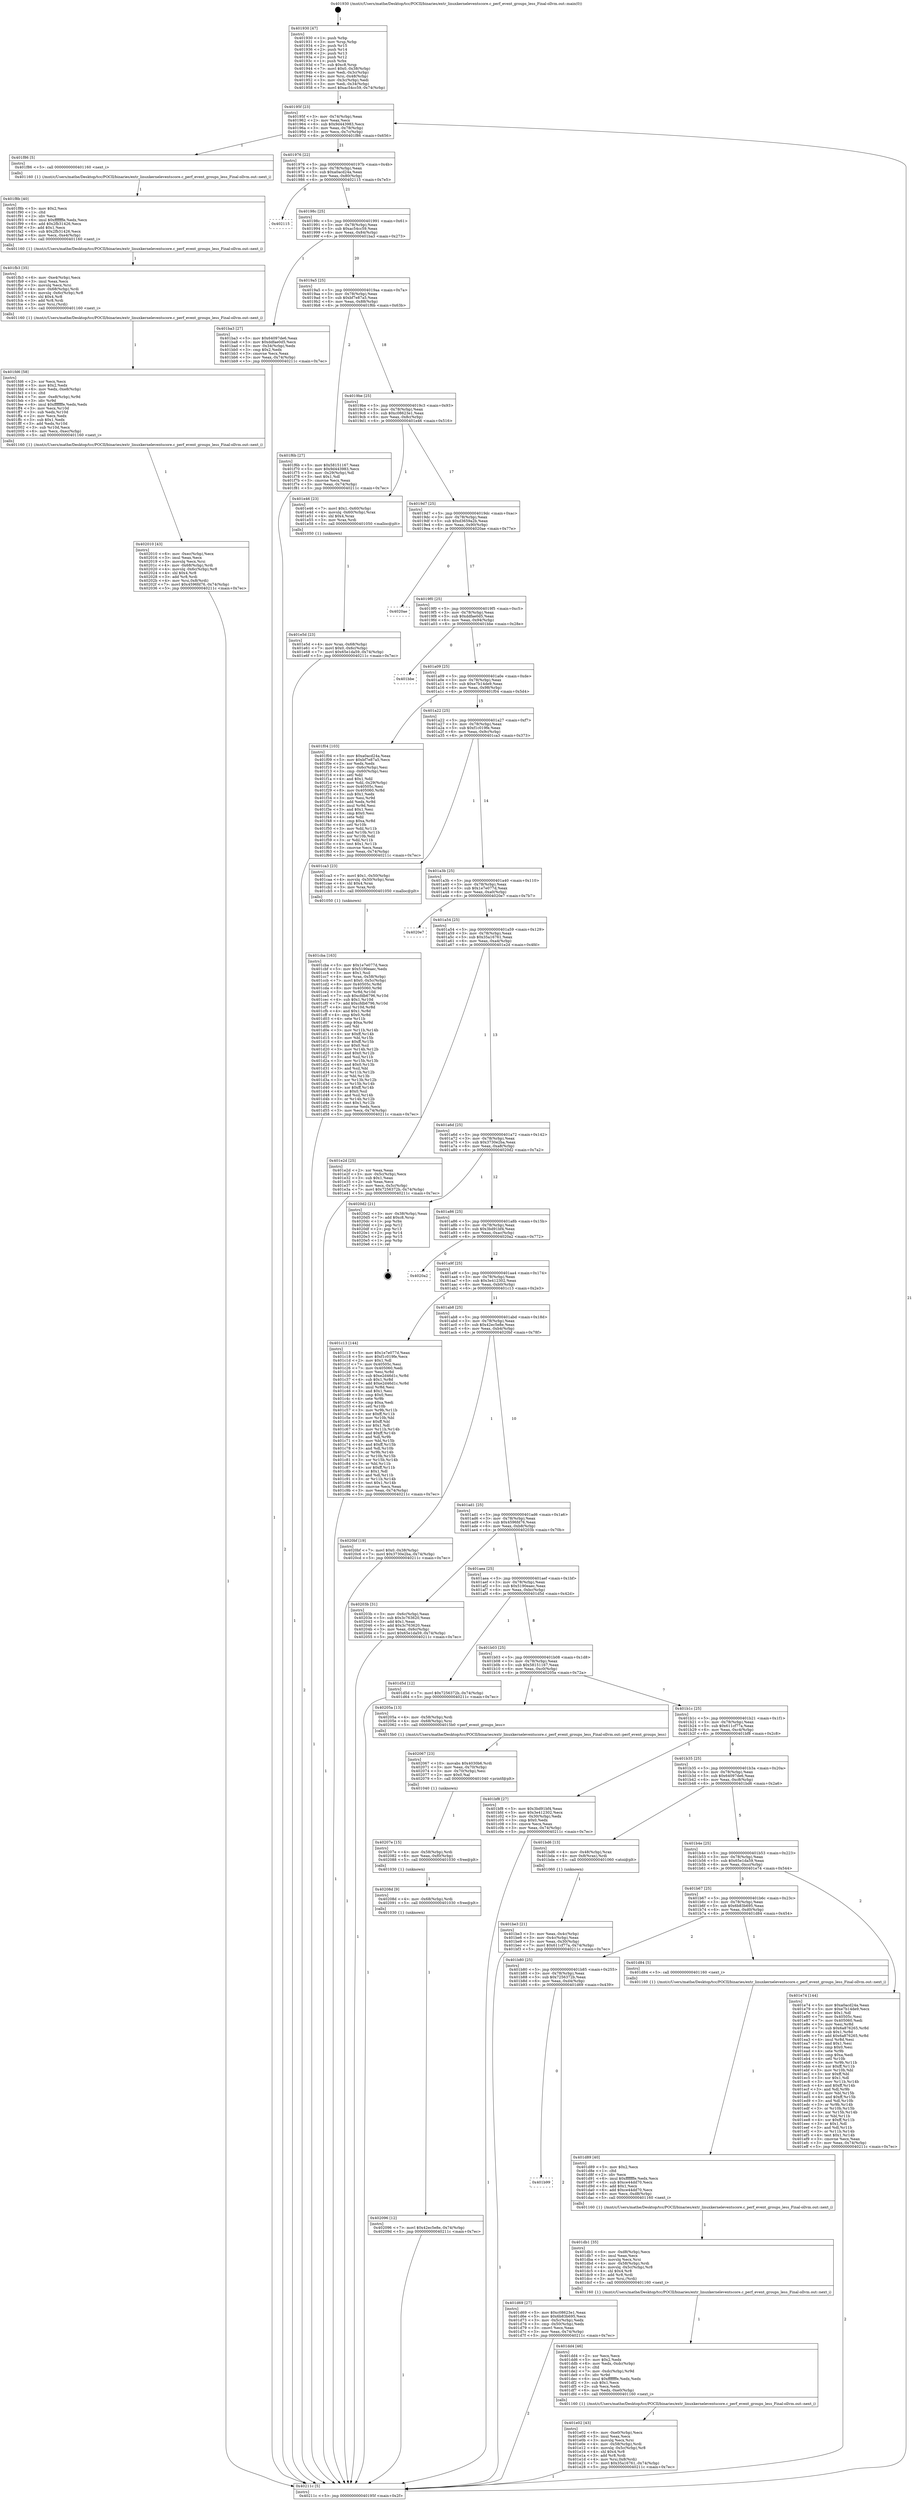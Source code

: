 digraph "0x401930" {
  label = "0x401930 (/mnt/c/Users/mathe/Desktop/tcc/POCII/binaries/extr_linuxkerneleventscore.c_perf_event_groups_less_Final-ollvm.out::main(0))"
  labelloc = "t"
  node[shape=record]

  Entry [label="",width=0.3,height=0.3,shape=circle,fillcolor=black,style=filled]
  "0x40195f" [label="{
     0x40195f [23]\l
     | [instrs]\l
     &nbsp;&nbsp;0x40195f \<+3\>: mov -0x74(%rbp),%eax\l
     &nbsp;&nbsp;0x401962 \<+2\>: mov %eax,%ecx\l
     &nbsp;&nbsp;0x401964 \<+6\>: sub $0x9d443983,%ecx\l
     &nbsp;&nbsp;0x40196a \<+3\>: mov %eax,-0x78(%rbp)\l
     &nbsp;&nbsp;0x40196d \<+3\>: mov %ecx,-0x7c(%rbp)\l
     &nbsp;&nbsp;0x401970 \<+6\>: je 0000000000401f86 \<main+0x656\>\l
  }"]
  "0x401f86" [label="{
     0x401f86 [5]\l
     | [instrs]\l
     &nbsp;&nbsp;0x401f86 \<+5\>: call 0000000000401160 \<next_i\>\l
     | [calls]\l
     &nbsp;&nbsp;0x401160 \{1\} (/mnt/c/Users/mathe/Desktop/tcc/POCII/binaries/extr_linuxkerneleventscore.c_perf_event_groups_less_Final-ollvm.out::next_i)\l
  }"]
  "0x401976" [label="{
     0x401976 [22]\l
     | [instrs]\l
     &nbsp;&nbsp;0x401976 \<+5\>: jmp 000000000040197b \<main+0x4b\>\l
     &nbsp;&nbsp;0x40197b \<+3\>: mov -0x78(%rbp),%eax\l
     &nbsp;&nbsp;0x40197e \<+5\>: sub $0xa0acd24a,%eax\l
     &nbsp;&nbsp;0x401983 \<+3\>: mov %eax,-0x80(%rbp)\l
     &nbsp;&nbsp;0x401986 \<+6\>: je 0000000000402115 \<main+0x7e5\>\l
  }"]
  Exit [label="",width=0.3,height=0.3,shape=circle,fillcolor=black,style=filled,peripheries=2]
  "0x402115" [label="{
     0x402115\l
  }", style=dashed]
  "0x40198c" [label="{
     0x40198c [25]\l
     | [instrs]\l
     &nbsp;&nbsp;0x40198c \<+5\>: jmp 0000000000401991 \<main+0x61\>\l
     &nbsp;&nbsp;0x401991 \<+3\>: mov -0x78(%rbp),%eax\l
     &nbsp;&nbsp;0x401994 \<+5\>: sub $0xac54cc59,%eax\l
     &nbsp;&nbsp;0x401999 \<+6\>: mov %eax,-0x84(%rbp)\l
     &nbsp;&nbsp;0x40199f \<+6\>: je 0000000000401ba3 \<main+0x273\>\l
  }"]
  "0x402096" [label="{
     0x402096 [12]\l
     | [instrs]\l
     &nbsp;&nbsp;0x402096 \<+7\>: movl $0x42ec5e8e,-0x74(%rbp)\l
     &nbsp;&nbsp;0x40209d \<+5\>: jmp 000000000040211c \<main+0x7ec\>\l
  }"]
  "0x401ba3" [label="{
     0x401ba3 [27]\l
     | [instrs]\l
     &nbsp;&nbsp;0x401ba3 \<+5\>: mov $0x64097de6,%eax\l
     &nbsp;&nbsp;0x401ba8 \<+5\>: mov $0xddfae0d5,%ecx\l
     &nbsp;&nbsp;0x401bad \<+3\>: mov -0x34(%rbp),%edx\l
     &nbsp;&nbsp;0x401bb0 \<+3\>: cmp $0x2,%edx\l
     &nbsp;&nbsp;0x401bb3 \<+3\>: cmovne %ecx,%eax\l
     &nbsp;&nbsp;0x401bb6 \<+3\>: mov %eax,-0x74(%rbp)\l
     &nbsp;&nbsp;0x401bb9 \<+5\>: jmp 000000000040211c \<main+0x7ec\>\l
  }"]
  "0x4019a5" [label="{
     0x4019a5 [25]\l
     | [instrs]\l
     &nbsp;&nbsp;0x4019a5 \<+5\>: jmp 00000000004019aa \<main+0x7a\>\l
     &nbsp;&nbsp;0x4019aa \<+3\>: mov -0x78(%rbp),%eax\l
     &nbsp;&nbsp;0x4019ad \<+5\>: sub $0xbf7e87a5,%eax\l
     &nbsp;&nbsp;0x4019b2 \<+6\>: mov %eax,-0x88(%rbp)\l
     &nbsp;&nbsp;0x4019b8 \<+6\>: je 0000000000401f6b \<main+0x63b\>\l
  }"]
  "0x40211c" [label="{
     0x40211c [5]\l
     | [instrs]\l
     &nbsp;&nbsp;0x40211c \<+5\>: jmp 000000000040195f \<main+0x2f\>\l
  }"]
  "0x401930" [label="{
     0x401930 [47]\l
     | [instrs]\l
     &nbsp;&nbsp;0x401930 \<+1\>: push %rbp\l
     &nbsp;&nbsp;0x401931 \<+3\>: mov %rsp,%rbp\l
     &nbsp;&nbsp;0x401934 \<+2\>: push %r15\l
     &nbsp;&nbsp;0x401936 \<+2\>: push %r14\l
     &nbsp;&nbsp;0x401938 \<+2\>: push %r13\l
     &nbsp;&nbsp;0x40193a \<+2\>: push %r12\l
     &nbsp;&nbsp;0x40193c \<+1\>: push %rbx\l
     &nbsp;&nbsp;0x40193d \<+7\>: sub $0xc8,%rsp\l
     &nbsp;&nbsp;0x401944 \<+7\>: movl $0x0,-0x38(%rbp)\l
     &nbsp;&nbsp;0x40194b \<+3\>: mov %edi,-0x3c(%rbp)\l
     &nbsp;&nbsp;0x40194e \<+4\>: mov %rsi,-0x48(%rbp)\l
     &nbsp;&nbsp;0x401952 \<+3\>: mov -0x3c(%rbp),%edi\l
     &nbsp;&nbsp;0x401955 \<+3\>: mov %edi,-0x34(%rbp)\l
     &nbsp;&nbsp;0x401958 \<+7\>: movl $0xac54cc59,-0x74(%rbp)\l
  }"]
  "0x40208d" [label="{
     0x40208d [9]\l
     | [instrs]\l
     &nbsp;&nbsp;0x40208d \<+4\>: mov -0x68(%rbp),%rdi\l
     &nbsp;&nbsp;0x402091 \<+5\>: call 0000000000401030 \<free@plt\>\l
     | [calls]\l
     &nbsp;&nbsp;0x401030 \{1\} (unknown)\l
  }"]
  "0x401f6b" [label="{
     0x401f6b [27]\l
     | [instrs]\l
     &nbsp;&nbsp;0x401f6b \<+5\>: mov $0x58151167,%eax\l
     &nbsp;&nbsp;0x401f70 \<+5\>: mov $0x9d443983,%ecx\l
     &nbsp;&nbsp;0x401f75 \<+3\>: mov -0x29(%rbp),%dl\l
     &nbsp;&nbsp;0x401f78 \<+3\>: test $0x1,%dl\l
     &nbsp;&nbsp;0x401f7b \<+3\>: cmovne %ecx,%eax\l
     &nbsp;&nbsp;0x401f7e \<+3\>: mov %eax,-0x74(%rbp)\l
     &nbsp;&nbsp;0x401f81 \<+5\>: jmp 000000000040211c \<main+0x7ec\>\l
  }"]
  "0x4019be" [label="{
     0x4019be [25]\l
     | [instrs]\l
     &nbsp;&nbsp;0x4019be \<+5\>: jmp 00000000004019c3 \<main+0x93\>\l
     &nbsp;&nbsp;0x4019c3 \<+3\>: mov -0x78(%rbp),%eax\l
     &nbsp;&nbsp;0x4019c6 \<+5\>: sub $0xc08623e1,%eax\l
     &nbsp;&nbsp;0x4019cb \<+6\>: mov %eax,-0x8c(%rbp)\l
     &nbsp;&nbsp;0x4019d1 \<+6\>: je 0000000000401e46 \<main+0x516\>\l
  }"]
  "0x40207e" [label="{
     0x40207e [15]\l
     | [instrs]\l
     &nbsp;&nbsp;0x40207e \<+4\>: mov -0x58(%rbp),%rdi\l
     &nbsp;&nbsp;0x402082 \<+6\>: mov %eax,-0xf0(%rbp)\l
     &nbsp;&nbsp;0x402088 \<+5\>: call 0000000000401030 \<free@plt\>\l
     | [calls]\l
     &nbsp;&nbsp;0x401030 \{1\} (unknown)\l
  }"]
  "0x401e46" [label="{
     0x401e46 [23]\l
     | [instrs]\l
     &nbsp;&nbsp;0x401e46 \<+7\>: movl $0x1,-0x60(%rbp)\l
     &nbsp;&nbsp;0x401e4d \<+4\>: movslq -0x60(%rbp),%rax\l
     &nbsp;&nbsp;0x401e51 \<+4\>: shl $0x4,%rax\l
     &nbsp;&nbsp;0x401e55 \<+3\>: mov %rax,%rdi\l
     &nbsp;&nbsp;0x401e58 \<+5\>: call 0000000000401050 \<malloc@plt\>\l
     | [calls]\l
     &nbsp;&nbsp;0x401050 \{1\} (unknown)\l
  }"]
  "0x4019d7" [label="{
     0x4019d7 [25]\l
     | [instrs]\l
     &nbsp;&nbsp;0x4019d7 \<+5\>: jmp 00000000004019dc \<main+0xac\>\l
     &nbsp;&nbsp;0x4019dc \<+3\>: mov -0x78(%rbp),%eax\l
     &nbsp;&nbsp;0x4019df \<+5\>: sub $0xd3659a2b,%eax\l
     &nbsp;&nbsp;0x4019e4 \<+6\>: mov %eax,-0x90(%rbp)\l
     &nbsp;&nbsp;0x4019ea \<+6\>: je 00000000004020ae \<main+0x77e\>\l
  }"]
  "0x402067" [label="{
     0x402067 [23]\l
     | [instrs]\l
     &nbsp;&nbsp;0x402067 \<+10\>: movabs $0x4030b6,%rdi\l
     &nbsp;&nbsp;0x402071 \<+3\>: mov %eax,-0x70(%rbp)\l
     &nbsp;&nbsp;0x402074 \<+3\>: mov -0x70(%rbp),%esi\l
     &nbsp;&nbsp;0x402077 \<+2\>: mov $0x0,%al\l
     &nbsp;&nbsp;0x402079 \<+5\>: call 0000000000401040 \<printf@plt\>\l
     | [calls]\l
     &nbsp;&nbsp;0x401040 \{1\} (unknown)\l
  }"]
  "0x4020ae" [label="{
     0x4020ae\l
  }", style=dashed]
  "0x4019f0" [label="{
     0x4019f0 [25]\l
     | [instrs]\l
     &nbsp;&nbsp;0x4019f0 \<+5\>: jmp 00000000004019f5 \<main+0xc5\>\l
     &nbsp;&nbsp;0x4019f5 \<+3\>: mov -0x78(%rbp),%eax\l
     &nbsp;&nbsp;0x4019f8 \<+5\>: sub $0xddfae0d5,%eax\l
     &nbsp;&nbsp;0x4019fd \<+6\>: mov %eax,-0x94(%rbp)\l
     &nbsp;&nbsp;0x401a03 \<+6\>: je 0000000000401bbe \<main+0x28e\>\l
  }"]
  "0x402010" [label="{
     0x402010 [43]\l
     | [instrs]\l
     &nbsp;&nbsp;0x402010 \<+6\>: mov -0xec(%rbp),%ecx\l
     &nbsp;&nbsp;0x402016 \<+3\>: imul %eax,%ecx\l
     &nbsp;&nbsp;0x402019 \<+3\>: movslq %ecx,%rsi\l
     &nbsp;&nbsp;0x40201c \<+4\>: mov -0x68(%rbp),%rdi\l
     &nbsp;&nbsp;0x402020 \<+4\>: movslq -0x6c(%rbp),%r8\l
     &nbsp;&nbsp;0x402024 \<+4\>: shl $0x4,%r8\l
     &nbsp;&nbsp;0x402028 \<+3\>: add %r8,%rdi\l
     &nbsp;&nbsp;0x40202b \<+4\>: mov %rsi,0x8(%rdi)\l
     &nbsp;&nbsp;0x40202f \<+7\>: movl $0x4596fd76,-0x74(%rbp)\l
     &nbsp;&nbsp;0x402036 \<+5\>: jmp 000000000040211c \<main+0x7ec\>\l
  }"]
  "0x401bbe" [label="{
     0x401bbe\l
  }", style=dashed]
  "0x401a09" [label="{
     0x401a09 [25]\l
     | [instrs]\l
     &nbsp;&nbsp;0x401a09 \<+5\>: jmp 0000000000401a0e \<main+0xde\>\l
     &nbsp;&nbsp;0x401a0e \<+3\>: mov -0x78(%rbp),%eax\l
     &nbsp;&nbsp;0x401a11 \<+5\>: sub $0xe7b14de9,%eax\l
     &nbsp;&nbsp;0x401a16 \<+6\>: mov %eax,-0x98(%rbp)\l
     &nbsp;&nbsp;0x401a1c \<+6\>: je 0000000000401f04 \<main+0x5d4\>\l
  }"]
  "0x401fd6" [label="{
     0x401fd6 [58]\l
     | [instrs]\l
     &nbsp;&nbsp;0x401fd6 \<+2\>: xor %ecx,%ecx\l
     &nbsp;&nbsp;0x401fd8 \<+5\>: mov $0x2,%edx\l
     &nbsp;&nbsp;0x401fdd \<+6\>: mov %edx,-0xe8(%rbp)\l
     &nbsp;&nbsp;0x401fe3 \<+1\>: cltd\l
     &nbsp;&nbsp;0x401fe4 \<+7\>: mov -0xe8(%rbp),%r9d\l
     &nbsp;&nbsp;0x401feb \<+3\>: idiv %r9d\l
     &nbsp;&nbsp;0x401fee \<+6\>: imul $0xfffffffe,%edx,%edx\l
     &nbsp;&nbsp;0x401ff4 \<+3\>: mov %ecx,%r10d\l
     &nbsp;&nbsp;0x401ff7 \<+3\>: sub %edx,%r10d\l
     &nbsp;&nbsp;0x401ffa \<+2\>: mov %ecx,%edx\l
     &nbsp;&nbsp;0x401ffc \<+3\>: sub $0x1,%edx\l
     &nbsp;&nbsp;0x401fff \<+3\>: add %edx,%r10d\l
     &nbsp;&nbsp;0x402002 \<+3\>: sub %r10d,%ecx\l
     &nbsp;&nbsp;0x402005 \<+6\>: mov %ecx,-0xec(%rbp)\l
     &nbsp;&nbsp;0x40200b \<+5\>: call 0000000000401160 \<next_i\>\l
     | [calls]\l
     &nbsp;&nbsp;0x401160 \{1\} (/mnt/c/Users/mathe/Desktop/tcc/POCII/binaries/extr_linuxkerneleventscore.c_perf_event_groups_less_Final-ollvm.out::next_i)\l
  }"]
  "0x401f04" [label="{
     0x401f04 [103]\l
     | [instrs]\l
     &nbsp;&nbsp;0x401f04 \<+5\>: mov $0xa0acd24a,%eax\l
     &nbsp;&nbsp;0x401f09 \<+5\>: mov $0xbf7e87a5,%ecx\l
     &nbsp;&nbsp;0x401f0e \<+2\>: xor %edx,%edx\l
     &nbsp;&nbsp;0x401f10 \<+3\>: mov -0x6c(%rbp),%esi\l
     &nbsp;&nbsp;0x401f13 \<+3\>: cmp -0x60(%rbp),%esi\l
     &nbsp;&nbsp;0x401f16 \<+4\>: setl %dil\l
     &nbsp;&nbsp;0x401f1a \<+4\>: and $0x1,%dil\l
     &nbsp;&nbsp;0x401f1e \<+4\>: mov %dil,-0x29(%rbp)\l
     &nbsp;&nbsp;0x401f22 \<+7\>: mov 0x40505c,%esi\l
     &nbsp;&nbsp;0x401f29 \<+8\>: mov 0x405060,%r8d\l
     &nbsp;&nbsp;0x401f31 \<+3\>: sub $0x1,%edx\l
     &nbsp;&nbsp;0x401f34 \<+3\>: mov %esi,%r9d\l
     &nbsp;&nbsp;0x401f37 \<+3\>: add %edx,%r9d\l
     &nbsp;&nbsp;0x401f3a \<+4\>: imul %r9d,%esi\l
     &nbsp;&nbsp;0x401f3e \<+3\>: and $0x1,%esi\l
     &nbsp;&nbsp;0x401f41 \<+3\>: cmp $0x0,%esi\l
     &nbsp;&nbsp;0x401f44 \<+4\>: sete %dil\l
     &nbsp;&nbsp;0x401f48 \<+4\>: cmp $0xa,%r8d\l
     &nbsp;&nbsp;0x401f4c \<+4\>: setl %r10b\l
     &nbsp;&nbsp;0x401f50 \<+3\>: mov %dil,%r11b\l
     &nbsp;&nbsp;0x401f53 \<+3\>: and %r10b,%r11b\l
     &nbsp;&nbsp;0x401f56 \<+3\>: xor %r10b,%dil\l
     &nbsp;&nbsp;0x401f59 \<+3\>: or %dil,%r11b\l
     &nbsp;&nbsp;0x401f5c \<+4\>: test $0x1,%r11b\l
     &nbsp;&nbsp;0x401f60 \<+3\>: cmovne %ecx,%eax\l
     &nbsp;&nbsp;0x401f63 \<+3\>: mov %eax,-0x74(%rbp)\l
     &nbsp;&nbsp;0x401f66 \<+5\>: jmp 000000000040211c \<main+0x7ec\>\l
  }"]
  "0x401a22" [label="{
     0x401a22 [25]\l
     | [instrs]\l
     &nbsp;&nbsp;0x401a22 \<+5\>: jmp 0000000000401a27 \<main+0xf7\>\l
     &nbsp;&nbsp;0x401a27 \<+3\>: mov -0x78(%rbp),%eax\l
     &nbsp;&nbsp;0x401a2a \<+5\>: sub $0xf1c019fe,%eax\l
     &nbsp;&nbsp;0x401a2f \<+6\>: mov %eax,-0x9c(%rbp)\l
     &nbsp;&nbsp;0x401a35 \<+6\>: je 0000000000401ca3 \<main+0x373\>\l
  }"]
  "0x401fb3" [label="{
     0x401fb3 [35]\l
     | [instrs]\l
     &nbsp;&nbsp;0x401fb3 \<+6\>: mov -0xe4(%rbp),%ecx\l
     &nbsp;&nbsp;0x401fb9 \<+3\>: imul %eax,%ecx\l
     &nbsp;&nbsp;0x401fbc \<+3\>: movslq %ecx,%rsi\l
     &nbsp;&nbsp;0x401fbf \<+4\>: mov -0x68(%rbp),%rdi\l
     &nbsp;&nbsp;0x401fc3 \<+4\>: movslq -0x6c(%rbp),%r8\l
     &nbsp;&nbsp;0x401fc7 \<+4\>: shl $0x4,%r8\l
     &nbsp;&nbsp;0x401fcb \<+3\>: add %r8,%rdi\l
     &nbsp;&nbsp;0x401fce \<+3\>: mov %rsi,(%rdi)\l
     &nbsp;&nbsp;0x401fd1 \<+5\>: call 0000000000401160 \<next_i\>\l
     | [calls]\l
     &nbsp;&nbsp;0x401160 \{1\} (/mnt/c/Users/mathe/Desktop/tcc/POCII/binaries/extr_linuxkerneleventscore.c_perf_event_groups_less_Final-ollvm.out::next_i)\l
  }"]
  "0x401ca3" [label="{
     0x401ca3 [23]\l
     | [instrs]\l
     &nbsp;&nbsp;0x401ca3 \<+7\>: movl $0x1,-0x50(%rbp)\l
     &nbsp;&nbsp;0x401caa \<+4\>: movslq -0x50(%rbp),%rax\l
     &nbsp;&nbsp;0x401cae \<+4\>: shl $0x4,%rax\l
     &nbsp;&nbsp;0x401cb2 \<+3\>: mov %rax,%rdi\l
     &nbsp;&nbsp;0x401cb5 \<+5\>: call 0000000000401050 \<malloc@plt\>\l
     | [calls]\l
     &nbsp;&nbsp;0x401050 \{1\} (unknown)\l
  }"]
  "0x401a3b" [label="{
     0x401a3b [25]\l
     | [instrs]\l
     &nbsp;&nbsp;0x401a3b \<+5\>: jmp 0000000000401a40 \<main+0x110\>\l
     &nbsp;&nbsp;0x401a40 \<+3\>: mov -0x78(%rbp),%eax\l
     &nbsp;&nbsp;0x401a43 \<+5\>: sub $0x1e7e077d,%eax\l
     &nbsp;&nbsp;0x401a48 \<+6\>: mov %eax,-0xa0(%rbp)\l
     &nbsp;&nbsp;0x401a4e \<+6\>: je 00000000004020e7 \<main+0x7b7\>\l
  }"]
  "0x401f8b" [label="{
     0x401f8b [40]\l
     | [instrs]\l
     &nbsp;&nbsp;0x401f8b \<+5\>: mov $0x2,%ecx\l
     &nbsp;&nbsp;0x401f90 \<+1\>: cltd\l
     &nbsp;&nbsp;0x401f91 \<+2\>: idiv %ecx\l
     &nbsp;&nbsp;0x401f93 \<+6\>: imul $0xfffffffe,%edx,%ecx\l
     &nbsp;&nbsp;0x401f99 \<+6\>: add $0x2fb31426,%ecx\l
     &nbsp;&nbsp;0x401f9f \<+3\>: add $0x1,%ecx\l
     &nbsp;&nbsp;0x401fa2 \<+6\>: sub $0x2fb31426,%ecx\l
     &nbsp;&nbsp;0x401fa8 \<+6\>: mov %ecx,-0xe4(%rbp)\l
     &nbsp;&nbsp;0x401fae \<+5\>: call 0000000000401160 \<next_i\>\l
     | [calls]\l
     &nbsp;&nbsp;0x401160 \{1\} (/mnt/c/Users/mathe/Desktop/tcc/POCII/binaries/extr_linuxkerneleventscore.c_perf_event_groups_less_Final-ollvm.out::next_i)\l
  }"]
  "0x4020e7" [label="{
     0x4020e7\l
  }", style=dashed]
  "0x401a54" [label="{
     0x401a54 [25]\l
     | [instrs]\l
     &nbsp;&nbsp;0x401a54 \<+5\>: jmp 0000000000401a59 \<main+0x129\>\l
     &nbsp;&nbsp;0x401a59 \<+3\>: mov -0x78(%rbp),%eax\l
     &nbsp;&nbsp;0x401a5c \<+5\>: sub $0x35a16761,%eax\l
     &nbsp;&nbsp;0x401a61 \<+6\>: mov %eax,-0xa4(%rbp)\l
     &nbsp;&nbsp;0x401a67 \<+6\>: je 0000000000401e2d \<main+0x4fd\>\l
  }"]
  "0x401e5d" [label="{
     0x401e5d [23]\l
     | [instrs]\l
     &nbsp;&nbsp;0x401e5d \<+4\>: mov %rax,-0x68(%rbp)\l
     &nbsp;&nbsp;0x401e61 \<+7\>: movl $0x0,-0x6c(%rbp)\l
     &nbsp;&nbsp;0x401e68 \<+7\>: movl $0x65e1da59,-0x74(%rbp)\l
     &nbsp;&nbsp;0x401e6f \<+5\>: jmp 000000000040211c \<main+0x7ec\>\l
  }"]
  "0x401e2d" [label="{
     0x401e2d [25]\l
     | [instrs]\l
     &nbsp;&nbsp;0x401e2d \<+2\>: xor %eax,%eax\l
     &nbsp;&nbsp;0x401e2f \<+3\>: mov -0x5c(%rbp),%ecx\l
     &nbsp;&nbsp;0x401e32 \<+3\>: sub $0x1,%eax\l
     &nbsp;&nbsp;0x401e35 \<+2\>: sub %eax,%ecx\l
     &nbsp;&nbsp;0x401e37 \<+3\>: mov %ecx,-0x5c(%rbp)\l
     &nbsp;&nbsp;0x401e3a \<+7\>: movl $0x7256372b,-0x74(%rbp)\l
     &nbsp;&nbsp;0x401e41 \<+5\>: jmp 000000000040211c \<main+0x7ec\>\l
  }"]
  "0x401a6d" [label="{
     0x401a6d [25]\l
     | [instrs]\l
     &nbsp;&nbsp;0x401a6d \<+5\>: jmp 0000000000401a72 \<main+0x142\>\l
     &nbsp;&nbsp;0x401a72 \<+3\>: mov -0x78(%rbp),%eax\l
     &nbsp;&nbsp;0x401a75 \<+5\>: sub $0x3730e2ba,%eax\l
     &nbsp;&nbsp;0x401a7a \<+6\>: mov %eax,-0xa8(%rbp)\l
     &nbsp;&nbsp;0x401a80 \<+6\>: je 00000000004020d2 \<main+0x7a2\>\l
  }"]
  "0x401e02" [label="{
     0x401e02 [43]\l
     | [instrs]\l
     &nbsp;&nbsp;0x401e02 \<+6\>: mov -0xe0(%rbp),%ecx\l
     &nbsp;&nbsp;0x401e08 \<+3\>: imul %eax,%ecx\l
     &nbsp;&nbsp;0x401e0b \<+3\>: movslq %ecx,%rsi\l
     &nbsp;&nbsp;0x401e0e \<+4\>: mov -0x58(%rbp),%rdi\l
     &nbsp;&nbsp;0x401e12 \<+4\>: movslq -0x5c(%rbp),%r8\l
     &nbsp;&nbsp;0x401e16 \<+4\>: shl $0x4,%r8\l
     &nbsp;&nbsp;0x401e1a \<+3\>: add %r8,%rdi\l
     &nbsp;&nbsp;0x401e1d \<+4\>: mov %rsi,0x8(%rdi)\l
     &nbsp;&nbsp;0x401e21 \<+7\>: movl $0x35a16761,-0x74(%rbp)\l
     &nbsp;&nbsp;0x401e28 \<+5\>: jmp 000000000040211c \<main+0x7ec\>\l
  }"]
  "0x4020d2" [label="{
     0x4020d2 [21]\l
     | [instrs]\l
     &nbsp;&nbsp;0x4020d2 \<+3\>: mov -0x38(%rbp),%eax\l
     &nbsp;&nbsp;0x4020d5 \<+7\>: add $0xc8,%rsp\l
     &nbsp;&nbsp;0x4020dc \<+1\>: pop %rbx\l
     &nbsp;&nbsp;0x4020dd \<+2\>: pop %r12\l
     &nbsp;&nbsp;0x4020df \<+2\>: pop %r13\l
     &nbsp;&nbsp;0x4020e1 \<+2\>: pop %r14\l
     &nbsp;&nbsp;0x4020e3 \<+2\>: pop %r15\l
     &nbsp;&nbsp;0x4020e5 \<+1\>: pop %rbp\l
     &nbsp;&nbsp;0x4020e6 \<+1\>: ret\l
  }"]
  "0x401a86" [label="{
     0x401a86 [25]\l
     | [instrs]\l
     &nbsp;&nbsp;0x401a86 \<+5\>: jmp 0000000000401a8b \<main+0x15b\>\l
     &nbsp;&nbsp;0x401a8b \<+3\>: mov -0x78(%rbp),%eax\l
     &nbsp;&nbsp;0x401a8e \<+5\>: sub $0x3bd91bf4,%eax\l
     &nbsp;&nbsp;0x401a93 \<+6\>: mov %eax,-0xac(%rbp)\l
     &nbsp;&nbsp;0x401a99 \<+6\>: je 00000000004020a2 \<main+0x772\>\l
  }"]
  "0x401dd4" [label="{
     0x401dd4 [46]\l
     | [instrs]\l
     &nbsp;&nbsp;0x401dd4 \<+2\>: xor %ecx,%ecx\l
     &nbsp;&nbsp;0x401dd6 \<+5\>: mov $0x2,%edx\l
     &nbsp;&nbsp;0x401ddb \<+6\>: mov %edx,-0xdc(%rbp)\l
     &nbsp;&nbsp;0x401de1 \<+1\>: cltd\l
     &nbsp;&nbsp;0x401de2 \<+7\>: mov -0xdc(%rbp),%r9d\l
     &nbsp;&nbsp;0x401de9 \<+3\>: idiv %r9d\l
     &nbsp;&nbsp;0x401dec \<+6\>: imul $0xfffffffe,%edx,%edx\l
     &nbsp;&nbsp;0x401df2 \<+3\>: sub $0x1,%ecx\l
     &nbsp;&nbsp;0x401df5 \<+2\>: sub %ecx,%edx\l
     &nbsp;&nbsp;0x401df7 \<+6\>: mov %edx,-0xe0(%rbp)\l
     &nbsp;&nbsp;0x401dfd \<+5\>: call 0000000000401160 \<next_i\>\l
     | [calls]\l
     &nbsp;&nbsp;0x401160 \{1\} (/mnt/c/Users/mathe/Desktop/tcc/POCII/binaries/extr_linuxkerneleventscore.c_perf_event_groups_less_Final-ollvm.out::next_i)\l
  }"]
  "0x4020a2" [label="{
     0x4020a2\l
  }", style=dashed]
  "0x401a9f" [label="{
     0x401a9f [25]\l
     | [instrs]\l
     &nbsp;&nbsp;0x401a9f \<+5\>: jmp 0000000000401aa4 \<main+0x174\>\l
     &nbsp;&nbsp;0x401aa4 \<+3\>: mov -0x78(%rbp),%eax\l
     &nbsp;&nbsp;0x401aa7 \<+5\>: sub $0x3e412302,%eax\l
     &nbsp;&nbsp;0x401aac \<+6\>: mov %eax,-0xb0(%rbp)\l
     &nbsp;&nbsp;0x401ab2 \<+6\>: je 0000000000401c13 \<main+0x2e3\>\l
  }"]
  "0x401db1" [label="{
     0x401db1 [35]\l
     | [instrs]\l
     &nbsp;&nbsp;0x401db1 \<+6\>: mov -0xd8(%rbp),%ecx\l
     &nbsp;&nbsp;0x401db7 \<+3\>: imul %eax,%ecx\l
     &nbsp;&nbsp;0x401dba \<+3\>: movslq %ecx,%rsi\l
     &nbsp;&nbsp;0x401dbd \<+4\>: mov -0x58(%rbp),%rdi\l
     &nbsp;&nbsp;0x401dc1 \<+4\>: movslq -0x5c(%rbp),%r8\l
     &nbsp;&nbsp;0x401dc5 \<+4\>: shl $0x4,%r8\l
     &nbsp;&nbsp;0x401dc9 \<+3\>: add %r8,%rdi\l
     &nbsp;&nbsp;0x401dcc \<+3\>: mov %rsi,(%rdi)\l
     &nbsp;&nbsp;0x401dcf \<+5\>: call 0000000000401160 \<next_i\>\l
     | [calls]\l
     &nbsp;&nbsp;0x401160 \{1\} (/mnt/c/Users/mathe/Desktop/tcc/POCII/binaries/extr_linuxkerneleventscore.c_perf_event_groups_less_Final-ollvm.out::next_i)\l
  }"]
  "0x401c13" [label="{
     0x401c13 [144]\l
     | [instrs]\l
     &nbsp;&nbsp;0x401c13 \<+5\>: mov $0x1e7e077d,%eax\l
     &nbsp;&nbsp;0x401c18 \<+5\>: mov $0xf1c019fe,%ecx\l
     &nbsp;&nbsp;0x401c1d \<+2\>: mov $0x1,%dl\l
     &nbsp;&nbsp;0x401c1f \<+7\>: mov 0x40505c,%esi\l
     &nbsp;&nbsp;0x401c26 \<+7\>: mov 0x405060,%edi\l
     &nbsp;&nbsp;0x401c2d \<+3\>: mov %esi,%r8d\l
     &nbsp;&nbsp;0x401c30 \<+7\>: sub $0xe2d46d1c,%r8d\l
     &nbsp;&nbsp;0x401c37 \<+4\>: sub $0x1,%r8d\l
     &nbsp;&nbsp;0x401c3b \<+7\>: add $0xe2d46d1c,%r8d\l
     &nbsp;&nbsp;0x401c42 \<+4\>: imul %r8d,%esi\l
     &nbsp;&nbsp;0x401c46 \<+3\>: and $0x1,%esi\l
     &nbsp;&nbsp;0x401c49 \<+3\>: cmp $0x0,%esi\l
     &nbsp;&nbsp;0x401c4c \<+4\>: sete %r9b\l
     &nbsp;&nbsp;0x401c50 \<+3\>: cmp $0xa,%edi\l
     &nbsp;&nbsp;0x401c53 \<+4\>: setl %r10b\l
     &nbsp;&nbsp;0x401c57 \<+3\>: mov %r9b,%r11b\l
     &nbsp;&nbsp;0x401c5a \<+4\>: xor $0xff,%r11b\l
     &nbsp;&nbsp;0x401c5e \<+3\>: mov %r10b,%bl\l
     &nbsp;&nbsp;0x401c61 \<+3\>: xor $0xff,%bl\l
     &nbsp;&nbsp;0x401c64 \<+3\>: xor $0x1,%dl\l
     &nbsp;&nbsp;0x401c67 \<+3\>: mov %r11b,%r14b\l
     &nbsp;&nbsp;0x401c6a \<+4\>: and $0xff,%r14b\l
     &nbsp;&nbsp;0x401c6e \<+3\>: and %dl,%r9b\l
     &nbsp;&nbsp;0x401c71 \<+3\>: mov %bl,%r15b\l
     &nbsp;&nbsp;0x401c74 \<+4\>: and $0xff,%r15b\l
     &nbsp;&nbsp;0x401c78 \<+3\>: and %dl,%r10b\l
     &nbsp;&nbsp;0x401c7b \<+3\>: or %r9b,%r14b\l
     &nbsp;&nbsp;0x401c7e \<+3\>: or %r10b,%r15b\l
     &nbsp;&nbsp;0x401c81 \<+3\>: xor %r15b,%r14b\l
     &nbsp;&nbsp;0x401c84 \<+3\>: or %bl,%r11b\l
     &nbsp;&nbsp;0x401c87 \<+4\>: xor $0xff,%r11b\l
     &nbsp;&nbsp;0x401c8b \<+3\>: or $0x1,%dl\l
     &nbsp;&nbsp;0x401c8e \<+3\>: and %dl,%r11b\l
     &nbsp;&nbsp;0x401c91 \<+3\>: or %r11b,%r14b\l
     &nbsp;&nbsp;0x401c94 \<+4\>: test $0x1,%r14b\l
     &nbsp;&nbsp;0x401c98 \<+3\>: cmovne %ecx,%eax\l
     &nbsp;&nbsp;0x401c9b \<+3\>: mov %eax,-0x74(%rbp)\l
     &nbsp;&nbsp;0x401c9e \<+5\>: jmp 000000000040211c \<main+0x7ec\>\l
  }"]
  "0x401ab8" [label="{
     0x401ab8 [25]\l
     | [instrs]\l
     &nbsp;&nbsp;0x401ab8 \<+5\>: jmp 0000000000401abd \<main+0x18d\>\l
     &nbsp;&nbsp;0x401abd \<+3\>: mov -0x78(%rbp),%eax\l
     &nbsp;&nbsp;0x401ac0 \<+5\>: sub $0x42ec5e8e,%eax\l
     &nbsp;&nbsp;0x401ac5 \<+6\>: mov %eax,-0xb4(%rbp)\l
     &nbsp;&nbsp;0x401acb \<+6\>: je 00000000004020bf \<main+0x78f\>\l
  }"]
  "0x401d89" [label="{
     0x401d89 [40]\l
     | [instrs]\l
     &nbsp;&nbsp;0x401d89 \<+5\>: mov $0x2,%ecx\l
     &nbsp;&nbsp;0x401d8e \<+1\>: cltd\l
     &nbsp;&nbsp;0x401d8f \<+2\>: idiv %ecx\l
     &nbsp;&nbsp;0x401d91 \<+6\>: imul $0xfffffffe,%edx,%ecx\l
     &nbsp;&nbsp;0x401d97 \<+6\>: sub $0xce44dd70,%ecx\l
     &nbsp;&nbsp;0x401d9d \<+3\>: add $0x1,%ecx\l
     &nbsp;&nbsp;0x401da0 \<+6\>: add $0xce44dd70,%ecx\l
     &nbsp;&nbsp;0x401da6 \<+6\>: mov %ecx,-0xd8(%rbp)\l
     &nbsp;&nbsp;0x401dac \<+5\>: call 0000000000401160 \<next_i\>\l
     | [calls]\l
     &nbsp;&nbsp;0x401160 \{1\} (/mnt/c/Users/mathe/Desktop/tcc/POCII/binaries/extr_linuxkerneleventscore.c_perf_event_groups_less_Final-ollvm.out::next_i)\l
  }"]
  "0x4020bf" [label="{
     0x4020bf [19]\l
     | [instrs]\l
     &nbsp;&nbsp;0x4020bf \<+7\>: movl $0x0,-0x38(%rbp)\l
     &nbsp;&nbsp;0x4020c6 \<+7\>: movl $0x3730e2ba,-0x74(%rbp)\l
     &nbsp;&nbsp;0x4020cd \<+5\>: jmp 000000000040211c \<main+0x7ec\>\l
  }"]
  "0x401ad1" [label="{
     0x401ad1 [25]\l
     | [instrs]\l
     &nbsp;&nbsp;0x401ad1 \<+5\>: jmp 0000000000401ad6 \<main+0x1a6\>\l
     &nbsp;&nbsp;0x401ad6 \<+3\>: mov -0x78(%rbp),%eax\l
     &nbsp;&nbsp;0x401ad9 \<+5\>: sub $0x4596fd76,%eax\l
     &nbsp;&nbsp;0x401ade \<+6\>: mov %eax,-0xb8(%rbp)\l
     &nbsp;&nbsp;0x401ae4 \<+6\>: je 000000000040203b \<main+0x70b\>\l
  }"]
  "0x401b99" [label="{
     0x401b99\l
  }", style=dashed]
  "0x40203b" [label="{
     0x40203b [31]\l
     | [instrs]\l
     &nbsp;&nbsp;0x40203b \<+3\>: mov -0x6c(%rbp),%eax\l
     &nbsp;&nbsp;0x40203e \<+5\>: sub $0x3c763620,%eax\l
     &nbsp;&nbsp;0x402043 \<+3\>: add $0x1,%eax\l
     &nbsp;&nbsp;0x402046 \<+5\>: add $0x3c763620,%eax\l
     &nbsp;&nbsp;0x40204b \<+3\>: mov %eax,-0x6c(%rbp)\l
     &nbsp;&nbsp;0x40204e \<+7\>: movl $0x65e1da59,-0x74(%rbp)\l
     &nbsp;&nbsp;0x402055 \<+5\>: jmp 000000000040211c \<main+0x7ec\>\l
  }"]
  "0x401aea" [label="{
     0x401aea [25]\l
     | [instrs]\l
     &nbsp;&nbsp;0x401aea \<+5\>: jmp 0000000000401aef \<main+0x1bf\>\l
     &nbsp;&nbsp;0x401aef \<+3\>: mov -0x78(%rbp),%eax\l
     &nbsp;&nbsp;0x401af2 \<+5\>: sub $0x5190eaec,%eax\l
     &nbsp;&nbsp;0x401af7 \<+6\>: mov %eax,-0xbc(%rbp)\l
     &nbsp;&nbsp;0x401afd \<+6\>: je 0000000000401d5d \<main+0x42d\>\l
  }"]
  "0x401d69" [label="{
     0x401d69 [27]\l
     | [instrs]\l
     &nbsp;&nbsp;0x401d69 \<+5\>: mov $0xc08623e1,%eax\l
     &nbsp;&nbsp;0x401d6e \<+5\>: mov $0x6b83b695,%ecx\l
     &nbsp;&nbsp;0x401d73 \<+3\>: mov -0x5c(%rbp),%edx\l
     &nbsp;&nbsp;0x401d76 \<+3\>: cmp -0x50(%rbp),%edx\l
     &nbsp;&nbsp;0x401d79 \<+3\>: cmovl %ecx,%eax\l
     &nbsp;&nbsp;0x401d7c \<+3\>: mov %eax,-0x74(%rbp)\l
     &nbsp;&nbsp;0x401d7f \<+5\>: jmp 000000000040211c \<main+0x7ec\>\l
  }"]
  "0x401d5d" [label="{
     0x401d5d [12]\l
     | [instrs]\l
     &nbsp;&nbsp;0x401d5d \<+7\>: movl $0x7256372b,-0x74(%rbp)\l
     &nbsp;&nbsp;0x401d64 \<+5\>: jmp 000000000040211c \<main+0x7ec\>\l
  }"]
  "0x401b03" [label="{
     0x401b03 [25]\l
     | [instrs]\l
     &nbsp;&nbsp;0x401b03 \<+5\>: jmp 0000000000401b08 \<main+0x1d8\>\l
     &nbsp;&nbsp;0x401b08 \<+3\>: mov -0x78(%rbp),%eax\l
     &nbsp;&nbsp;0x401b0b \<+5\>: sub $0x58151167,%eax\l
     &nbsp;&nbsp;0x401b10 \<+6\>: mov %eax,-0xc0(%rbp)\l
     &nbsp;&nbsp;0x401b16 \<+6\>: je 000000000040205a \<main+0x72a\>\l
  }"]
  "0x401b80" [label="{
     0x401b80 [25]\l
     | [instrs]\l
     &nbsp;&nbsp;0x401b80 \<+5\>: jmp 0000000000401b85 \<main+0x255\>\l
     &nbsp;&nbsp;0x401b85 \<+3\>: mov -0x78(%rbp),%eax\l
     &nbsp;&nbsp;0x401b88 \<+5\>: sub $0x7256372b,%eax\l
     &nbsp;&nbsp;0x401b8d \<+6\>: mov %eax,-0xd4(%rbp)\l
     &nbsp;&nbsp;0x401b93 \<+6\>: je 0000000000401d69 \<main+0x439\>\l
  }"]
  "0x40205a" [label="{
     0x40205a [13]\l
     | [instrs]\l
     &nbsp;&nbsp;0x40205a \<+4\>: mov -0x58(%rbp),%rdi\l
     &nbsp;&nbsp;0x40205e \<+4\>: mov -0x68(%rbp),%rsi\l
     &nbsp;&nbsp;0x402062 \<+5\>: call 00000000004015b0 \<perf_event_groups_less\>\l
     | [calls]\l
     &nbsp;&nbsp;0x4015b0 \{1\} (/mnt/c/Users/mathe/Desktop/tcc/POCII/binaries/extr_linuxkerneleventscore.c_perf_event_groups_less_Final-ollvm.out::perf_event_groups_less)\l
  }"]
  "0x401b1c" [label="{
     0x401b1c [25]\l
     | [instrs]\l
     &nbsp;&nbsp;0x401b1c \<+5\>: jmp 0000000000401b21 \<main+0x1f1\>\l
     &nbsp;&nbsp;0x401b21 \<+3\>: mov -0x78(%rbp),%eax\l
     &nbsp;&nbsp;0x401b24 \<+5\>: sub $0x611cf77a,%eax\l
     &nbsp;&nbsp;0x401b29 \<+6\>: mov %eax,-0xc4(%rbp)\l
     &nbsp;&nbsp;0x401b2f \<+6\>: je 0000000000401bf8 \<main+0x2c8\>\l
  }"]
  "0x401d84" [label="{
     0x401d84 [5]\l
     | [instrs]\l
     &nbsp;&nbsp;0x401d84 \<+5\>: call 0000000000401160 \<next_i\>\l
     | [calls]\l
     &nbsp;&nbsp;0x401160 \{1\} (/mnt/c/Users/mathe/Desktop/tcc/POCII/binaries/extr_linuxkerneleventscore.c_perf_event_groups_less_Final-ollvm.out::next_i)\l
  }"]
  "0x401bf8" [label="{
     0x401bf8 [27]\l
     | [instrs]\l
     &nbsp;&nbsp;0x401bf8 \<+5\>: mov $0x3bd91bf4,%eax\l
     &nbsp;&nbsp;0x401bfd \<+5\>: mov $0x3e412302,%ecx\l
     &nbsp;&nbsp;0x401c02 \<+3\>: mov -0x30(%rbp),%edx\l
     &nbsp;&nbsp;0x401c05 \<+3\>: cmp $0x0,%edx\l
     &nbsp;&nbsp;0x401c08 \<+3\>: cmove %ecx,%eax\l
     &nbsp;&nbsp;0x401c0b \<+3\>: mov %eax,-0x74(%rbp)\l
     &nbsp;&nbsp;0x401c0e \<+5\>: jmp 000000000040211c \<main+0x7ec\>\l
  }"]
  "0x401b35" [label="{
     0x401b35 [25]\l
     | [instrs]\l
     &nbsp;&nbsp;0x401b35 \<+5\>: jmp 0000000000401b3a \<main+0x20a\>\l
     &nbsp;&nbsp;0x401b3a \<+3\>: mov -0x78(%rbp),%eax\l
     &nbsp;&nbsp;0x401b3d \<+5\>: sub $0x64097de6,%eax\l
     &nbsp;&nbsp;0x401b42 \<+6\>: mov %eax,-0xc8(%rbp)\l
     &nbsp;&nbsp;0x401b48 \<+6\>: je 0000000000401bd6 \<main+0x2a6\>\l
  }"]
  "0x401b67" [label="{
     0x401b67 [25]\l
     | [instrs]\l
     &nbsp;&nbsp;0x401b67 \<+5\>: jmp 0000000000401b6c \<main+0x23c\>\l
     &nbsp;&nbsp;0x401b6c \<+3\>: mov -0x78(%rbp),%eax\l
     &nbsp;&nbsp;0x401b6f \<+5\>: sub $0x6b83b695,%eax\l
     &nbsp;&nbsp;0x401b74 \<+6\>: mov %eax,-0xd0(%rbp)\l
     &nbsp;&nbsp;0x401b7a \<+6\>: je 0000000000401d84 \<main+0x454\>\l
  }"]
  "0x401bd6" [label="{
     0x401bd6 [13]\l
     | [instrs]\l
     &nbsp;&nbsp;0x401bd6 \<+4\>: mov -0x48(%rbp),%rax\l
     &nbsp;&nbsp;0x401bda \<+4\>: mov 0x8(%rax),%rdi\l
     &nbsp;&nbsp;0x401bde \<+5\>: call 0000000000401060 \<atoi@plt\>\l
     | [calls]\l
     &nbsp;&nbsp;0x401060 \{1\} (unknown)\l
  }"]
  "0x401b4e" [label="{
     0x401b4e [25]\l
     | [instrs]\l
     &nbsp;&nbsp;0x401b4e \<+5\>: jmp 0000000000401b53 \<main+0x223\>\l
     &nbsp;&nbsp;0x401b53 \<+3\>: mov -0x78(%rbp),%eax\l
     &nbsp;&nbsp;0x401b56 \<+5\>: sub $0x65e1da59,%eax\l
     &nbsp;&nbsp;0x401b5b \<+6\>: mov %eax,-0xcc(%rbp)\l
     &nbsp;&nbsp;0x401b61 \<+6\>: je 0000000000401e74 \<main+0x544\>\l
  }"]
  "0x401be3" [label="{
     0x401be3 [21]\l
     | [instrs]\l
     &nbsp;&nbsp;0x401be3 \<+3\>: mov %eax,-0x4c(%rbp)\l
     &nbsp;&nbsp;0x401be6 \<+3\>: mov -0x4c(%rbp),%eax\l
     &nbsp;&nbsp;0x401be9 \<+3\>: mov %eax,-0x30(%rbp)\l
     &nbsp;&nbsp;0x401bec \<+7\>: movl $0x611cf77a,-0x74(%rbp)\l
     &nbsp;&nbsp;0x401bf3 \<+5\>: jmp 000000000040211c \<main+0x7ec\>\l
  }"]
  "0x401cba" [label="{
     0x401cba [163]\l
     | [instrs]\l
     &nbsp;&nbsp;0x401cba \<+5\>: mov $0x1e7e077d,%ecx\l
     &nbsp;&nbsp;0x401cbf \<+5\>: mov $0x5190eaec,%edx\l
     &nbsp;&nbsp;0x401cc4 \<+3\>: mov $0x1,%sil\l
     &nbsp;&nbsp;0x401cc7 \<+4\>: mov %rax,-0x58(%rbp)\l
     &nbsp;&nbsp;0x401ccb \<+7\>: movl $0x0,-0x5c(%rbp)\l
     &nbsp;&nbsp;0x401cd2 \<+8\>: mov 0x40505c,%r8d\l
     &nbsp;&nbsp;0x401cda \<+8\>: mov 0x405060,%r9d\l
     &nbsp;&nbsp;0x401ce2 \<+3\>: mov %r8d,%r10d\l
     &nbsp;&nbsp;0x401ce5 \<+7\>: sub $0xcfdb6796,%r10d\l
     &nbsp;&nbsp;0x401cec \<+4\>: sub $0x1,%r10d\l
     &nbsp;&nbsp;0x401cf0 \<+7\>: add $0xcfdb6796,%r10d\l
     &nbsp;&nbsp;0x401cf7 \<+4\>: imul %r10d,%r8d\l
     &nbsp;&nbsp;0x401cfb \<+4\>: and $0x1,%r8d\l
     &nbsp;&nbsp;0x401cff \<+4\>: cmp $0x0,%r8d\l
     &nbsp;&nbsp;0x401d03 \<+4\>: sete %r11b\l
     &nbsp;&nbsp;0x401d07 \<+4\>: cmp $0xa,%r9d\l
     &nbsp;&nbsp;0x401d0b \<+3\>: setl %bl\l
     &nbsp;&nbsp;0x401d0e \<+3\>: mov %r11b,%r14b\l
     &nbsp;&nbsp;0x401d11 \<+4\>: xor $0xff,%r14b\l
     &nbsp;&nbsp;0x401d15 \<+3\>: mov %bl,%r15b\l
     &nbsp;&nbsp;0x401d18 \<+4\>: xor $0xff,%r15b\l
     &nbsp;&nbsp;0x401d1c \<+4\>: xor $0x0,%sil\l
     &nbsp;&nbsp;0x401d20 \<+3\>: mov %r14b,%r12b\l
     &nbsp;&nbsp;0x401d23 \<+4\>: and $0x0,%r12b\l
     &nbsp;&nbsp;0x401d27 \<+3\>: and %sil,%r11b\l
     &nbsp;&nbsp;0x401d2a \<+3\>: mov %r15b,%r13b\l
     &nbsp;&nbsp;0x401d2d \<+4\>: and $0x0,%r13b\l
     &nbsp;&nbsp;0x401d31 \<+3\>: and %sil,%bl\l
     &nbsp;&nbsp;0x401d34 \<+3\>: or %r11b,%r12b\l
     &nbsp;&nbsp;0x401d37 \<+3\>: or %bl,%r13b\l
     &nbsp;&nbsp;0x401d3a \<+3\>: xor %r13b,%r12b\l
     &nbsp;&nbsp;0x401d3d \<+3\>: or %r15b,%r14b\l
     &nbsp;&nbsp;0x401d40 \<+4\>: xor $0xff,%r14b\l
     &nbsp;&nbsp;0x401d44 \<+4\>: or $0x0,%sil\l
     &nbsp;&nbsp;0x401d48 \<+3\>: and %sil,%r14b\l
     &nbsp;&nbsp;0x401d4b \<+3\>: or %r14b,%r12b\l
     &nbsp;&nbsp;0x401d4e \<+4\>: test $0x1,%r12b\l
     &nbsp;&nbsp;0x401d52 \<+3\>: cmovne %edx,%ecx\l
     &nbsp;&nbsp;0x401d55 \<+3\>: mov %ecx,-0x74(%rbp)\l
     &nbsp;&nbsp;0x401d58 \<+5\>: jmp 000000000040211c \<main+0x7ec\>\l
  }"]
  "0x401e74" [label="{
     0x401e74 [144]\l
     | [instrs]\l
     &nbsp;&nbsp;0x401e74 \<+5\>: mov $0xa0acd24a,%eax\l
     &nbsp;&nbsp;0x401e79 \<+5\>: mov $0xe7b14de9,%ecx\l
     &nbsp;&nbsp;0x401e7e \<+2\>: mov $0x1,%dl\l
     &nbsp;&nbsp;0x401e80 \<+7\>: mov 0x40505c,%esi\l
     &nbsp;&nbsp;0x401e87 \<+7\>: mov 0x405060,%edi\l
     &nbsp;&nbsp;0x401e8e \<+3\>: mov %esi,%r8d\l
     &nbsp;&nbsp;0x401e91 \<+7\>: sub $0x6a876265,%r8d\l
     &nbsp;&nbsp;0x401e98 \<+4\>: sub $0x1,%r8d\l
     &nbsp;&nbsp;0x401e9c \<+7\>: add $0x6a876265,%r8d\l
     &nbsp;&nbsp;0x401ea3 \<+4\>: imul %r8d,%esi\l
     &nbsp;&nbsp;0x401ea7 \<+3\>: and $0x1,%esi\l
     &nbsp;&nbsp;0x401eaa \<+3\>: cmp $0x0,%esi\l
     &nbsp;&nbsp;0x401ead \<+4\>: sete %r9b\l
     &nbsp;&nbsp;0x401eb1 \<+3\>: cmp $0xa,%edi\l
     &nbsp;&nbsp;0x401eb4 \<+4\>: setl %r10b\l
     &nbsp;&nbsp;0x401eb8 \<+3\>: mov %r9b,%r11b\l
     &nbsp;&nbsp;0x401ebb \<+4\>: xor $0xff,%r11b\l
     &nbsp;&nbsp;0x401ebf \<+3\>: mov %r10b,%bl\l
     &nbsp;&nbsp;0x401ec2 \<+3\>: xor $0xff,%bl\l
     &nbsp;&nbsp;0x401ec5 \<+3\>: xor $0x1,%dl\l
     &nbsp;&nbsp;0x401ec8 \<+3\>: mov %r11b,%r14b\l
     &nbsp;&nbsp;0x401ecb \<+4\>: and $0xff,%r14b\l
     &nbsp;&nbsp;0x401ecf \<+3\>: and %dl,%r9b\l
     &nbsp;&nbsp;0x401ed2 \<+3\>: mov %bl,%r15b\l
     &nbsp;&nbsp;0x401ed5 \<+4\>: and $0xff,%r15b\l
     &nbsp;&nbsp;0x401ed9 \<+3\>: and %dl,%r10b\l
     &nbsp;&nbsp;0x401edc \<+3\>: or %r9b,%r14b\l
     &nbsp;&nbsp;0x401edf \<+3\>: or %r10b,%r15b\l
     &nbsp;&nbsp;0x401ee2 \<+3\>: xor %r15b,%r14b\l
     &nbsp;&nbsp;0x401ee5 \<+3\>: or %bl,%r11b\l
     &nbsp;&nbsp;0x401ee8 \<+4\>: xor $0xff,%r11b\l
     &nbsp;&nbsp;0x401eec \<+3\>: or $0x1,%dl\l
     &nbsp;&nbsp;0x401eef \<+3\>: and %dl,%r11b\l
     &nbsp;&nbsp;0x401ef2 \<+3\>: or %r11b,%r14b\l
     &nbsp;&nbsp;0x401ef5 \<+4\>: test $0x1,%r14b\l
     &nbsp;&nbsp;0x401ef9 \<+3\>: cmovne %ecx,%eax\l
     &nbsp;&nbsp;0x401efc \<+3\>: mov %eax,-0x74(%rbp)\l
     &nbsp;&nbsp;0x401eff \<+5\>: jmp 000000000040211c \<main+0x7ec\>\l
  }"]
  Entry -> "0x401930" [label=" 1"]
  "0x40195f" -> "0x401f86" [label=" 1"]
  "0x40195f" -> "0x401976" [label=" 21"]
  "0x4020d2" -> Exit [label=" 1"]
  "0x401976" -> "0x402115" [label=" 0"]
  "0x401976" -> "0x40198c" [label=" 21"]
  "0x4020bf" -> "0x40211c" [label=" 1"]
  "0x40198c" -> "0x401ba3" [label=" 1"]
  "0x40198c" -> "0x4019a5" [label=" 20"]
  "0x401ba3" -> "0x40211c" [label=" 1"]
  "0x401930" -> "0x40195f" [label=" 1"]
  "0x40211c" -> "0x40195f" [label=" 21"]
  "0x402096" -> "0x40211c" [label=" 1"]
  "0x4019a5" -> "0x401f6b" [label=" 2"]
  "0x4019a5" -> "0x4019be" [label=" 18"]
  "0x40208d" -> "0x402096" [label=" 1"]
  "0x4019be" -> "0x401e46" [label=" 1"]
  "0x4019be" -> "0x4019d7" [label=" 17"]
  "0x40207e" -> "0x40208d" [label=" 1"]
  "0x4019d7" -> "0x4020ae" [label=" 0"]
  "0x4019d7" -> "0x4019f0" [label=" 17"]
  "0x402067" -> "0x40207e" [label=" 1"]
  "0x4019f0" -> "0x401bbe" [label=" 0"]
  "0x4019f0" -> "0x401a09" [label=" 17"]
  "0x40205a" -> "0x402067" [label=" 1"]
  "0x401a09" -> "0x401f04" [label=" 2"]
  "0x401a09" -> "0x401a22" [label=" 15"]
  "0x40203b" -> "0x40211c" [label=" 1"]
  "0x401a22" -> "0x401ca3" [label=" 1"]
  "0x401a22" -> "0x401a3b" [label=" 14"]
  "0x402010" -> "0x40211c" [label=" 1"]
  "0x401a3b" -> "0x4020e7" [label=" 0"]
  "0x401a3b" -> "0x401a54" [label=" 14"]
  "0x401fd6" -> "0x402010" [label=" 1"]
  "0x401a54" -> "0x401e2d" [label=" 1"]
  "0x401a54" -> "0x401a6d" [label=" 13"]
  "0x401fb3" -> "0x401fd6" [label=" 1"]
  "0x401a6d" -> "0x4020d2" [label=" 1"]
  "0x401a6d" -> "0x401a86" [label=" 12"]
  "0x401f8b" -> "0x401fb3" [label=" 1"]
  "0x401a86" -> "0x4020a2" [label=" 0"]
  "0x401a86" -> "0x401a9f" [label=" 12"]
  "0x401f86" -> "0x401f8b" [label=" 1"]
  "0x401a9f" -> "0x401c13" [label=" 1"]
  "0x401a9f" -> "0x401ab8" [label=" 11"]
  "0x401f6b" -> "0x40211c" [label=" 2"]
  "0x401ab8" -> "0x4020bf" [label=" 1"]
  "0x401ab8" -> "0x401ad1" [label=" 10"]
  "0x401f04" -> "0x40211c" [label=" 2"]
  "0x401ad1" -> "0x40203b" [label=" 1"]
  "0x401ad1" -> "0x401aea" [label=" 9"]
  "0x401e74" -> "0x40211c" [label=" 2"]
  "0x401aea" -> "0x401d5d" [label=" 1"]
  "0x401aea" -> "0x401b03" [label=" 8"]
  "0x401e5d" -> "0x40211c" [label=" 1"]
  "0x401b03" -> "0x40205a" [label=" 1"]
  "0x401b03" -> "0x401b1c" [label=" 7"]
  "0x401e2d" -> "0x40211c" [label=" 1"]
  "0x401b1c" -> "0x401bf8" [label=" 1"]
  "0x401b1c" -> "0x401b35" [label=" 6"]
  "0x401e02" -> "0x40211c" [label=" 1"]
  "0x401b35" -> "0x401bd6" [label=" 1"]
  "0x401b35" -> "0x401b4e" [label=" 5"]
  "0x401bd6" -> "0x401be3" [label=" 1"]
  "0x401be3" -> "0x40211c" [label=" 1"]
  "0x401bf8" -> "0x40211c" [label=" 1"]
  "0x401c13" -> "0x40211c" [label=" 1"]
  "0x401ca3" -> "0x401cba" [label=" 1"]
  "0x401cba" -> "0x40211c" [label=" 1"]
  "0x401d5d" -> "0x40211c" [label=" 1"]
  "0x401db1" -> "0x401dd4" [label=" 1"]
  "0x401b4e" -> "0x401e74" [label=" 2"]
  "0x401b4e" -> "0x401b67" [label=" 3"]
  "0x401dd4" -> "0x401e02" [label=" 1"]
  "0x401b67" -> "0x401d84" [label=" 1"]
  "0x401b67" -> "0x401b80" [label=" 2"]
  "0x401e46" -> "0x401e5d" [label=" 1"]
  "0x401b80" -> "0x401d69" [label=" 2"]
  "0x401b80" -> "0x401b99" [label=" 0"]
  "0x401d69" -> "0x40211c" [label=" 2"]
  "0x401d84" -> "0x401d89" [label=" 1"]
  "0x401d89" -> "0x401db1" [label=" 1"]
}
